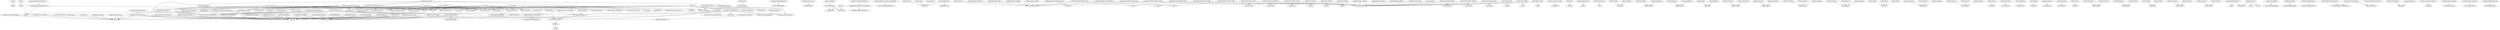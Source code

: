 digraph {
  compound=true;
  0[label="wcsnlen_s"; ];
  1[label="wcsnlen"; ];
  2[label="strnlen_s"; ];
  3[label="strnlen"; ];
  4[label="EventDescZero"; ];
  5[label="memset"; ];
  6[label="RtlxQueryRegistryValues"; ];
  7[label="MmGetSystemRoutineAddress"; ];
  8[label="MmGetSystemRoutineAddress"; ];
  9[label="RtlInitUnicodeString"; ];
  10[label="ExInitializeDriverRuntime"; ];
  11[label="_RTL_CONSTANT_STRING_type_check"; ];
  12[label="RtlGetVersion"; ];
  13[label="__annotation"; ];
  14[label="__int2c"; ];
  15[label="HalReadDmaCounter"; ];
  16[label="HalGetDmaAlignment"; ];
  17[label="IoMapTransfer"; ];
  18[label="IoFreeMapRegisters"; ];
  19[label="IoFreeAdapterChannel"; ];
  20[label="IoFlushAdapterBuffers"; ];
  21[label="IoAllocateAdapterChannel"; ];
  22[label="HalFreeCommonBuffer"; ];
  23[label="HalAllocateCommonBuffer"; ];
  24[label="IoSkipCurrentIrpStackLocation"; ];
  25[label="IoCopyCurrentIrpStackLocationToNext"; ];
  26[label="memcpy"; ];
  27[label="IoGetCurrentIrpStackLocation"; ];
  28[label="IoGetNextIrpStackLocation"; ];
  29[label="IoSetNextIrpStackLocation"; ];
  30[label="IoSetCompletionRoutine"; ];
  31[label="IoSetCancelRoutine"; ];
  32[label="_InterlockedExchangePointer"; ];
  33[label="IoRequestDpc"; ];
  34[label="KeInsertQueueDpc"; ];
  35[label="IoMarkIrpPending"; ];
  36[label="IoInitializeThreadedDpcRequest"; ];
  37[label="KeInitializeThreadedDpc"; ];
  38[label="IoInitializeDpcRequest"; ];
  39[label="KeInitializeDpc"; ];
  40[label="IoGetRemainingStackSize"; ];
  41[label="IoGetStackLimits"; ];
  42[label="PsGetCurrentThread"; ];
  43[label="KeGetCurrentThread"; ];
  44[label="__readgsqword"; ];
  45[label="__readgsqword"; ];
  46[label="MmPrepareMdlForReuse"; ];
  47[label="MmUnmapLockedPages"; ];
  48[label="MmGetSystemAddressForMdlSafe"; ];
  49[label="MmMapLockedPagesSpecifyCache_NXOptIn"; ];
  50[label="MmMapLockedPagesSpecifyCache"; ];
  51[label="ExInitializeDeleteTimerParameters"; ];
  52[label="ExInitializeSetTimerParameters"; ];
  53[label="KeInitializeTimer2SetParameters"; ];
  54[label="ExInitializeNPagedLookasideList_NXPoolOptIn"; ];
  55[label="ExInitializeNPagedLookasideList"; ];
  56[label="ExInitializeFastMutex"; ];
  57[label="WriteRaw"; ];
  58[label="KeInitializeEvent"; ];
  59[label="ExAllocatePoolPriorityUninitialized"; ];
  60[label="ExAllocatePoolWithTagPriority"; ];
  61[label="ExAllocatePoolPriorityZero"; ];
  62[label="ExAllocatePoolQuotaUninitialized"; ];
  63[label="ExAllocatePoolWithQuotaTag"; ];
  64[label="ExAllocatePoolQuotaZero"; ];
  65[label="ExAllocatePoolUninitialized"; ];
  66[label="ExAllocatePoolWithTag"; ];
  67[label="ExAllocatePoolZero"; ];
  68[label="KeMemoryBarrier"; ];
  69[label="__faststorefence"; ];
  70[label="KeGetCurrentProcessorIndex"; ];
  71[label="__readgsdword"; ];
  72[label="WRITE_PORT_BUFFER_ULONG"; ];
  73[label="_ReadWriteBarrier"; ];
  74[label="__outdwordstring"; ];
  75[label="WRITE_PORT_BUFFER_USHORT"; ];
  76[label="__outwordstring"; ];
  77[label="WRITE_PORT_BUFFER_UCHAR"; ];
  78[label="__outbytestring"; ];
  79[label="WRITE_PORT_ULONG"; ];
  80[label="__outdword"; ];
  81[label="WRITE_PORT_USHORT"; ];
  82[label="__outword"; ];
  83[label="WRITE_PORT_UCHAR"; ];
  84[label="__outbyte"; ];
  85[label="READ_PORT_BUFFER_ULONG"; ];
  86[label="__indwordstring"; ];
  87[label="READ_PORT_BUFFER_USHORT"; ];
  88[label="__inwordstring"; ];
  89[label="READ_PORT_BUFFER_UCHAR"; ];
  90[label="__inbytestring"; ];
  91[label="READ_PORT_ULONG"; ];
  92[label="__indword"; ];
  93[label="READ_PORT_USHORT"; ];
  94[label="__inword"; ];
  95[label="READ_PORT_UCHAR"; ];
  96[label="__inbyte"; ];
  97[label="WRITE_REGISTER_BUFFER_ULONG64"; ];
  98[label="__movsq"; ];
  99[label="WRITE_REGISTER_BUFFER_ULONG"; ];
  100[label="__movsd"; ];
  101[label="WRITE_REGISTER_BUFFER_USHORT"; ];
  102[label="__movsw"; ];
  103[label="WRITE_REGISTER_BUFFER_UCHAR"; ];
  104[label="__movsb"; ];
  105[label="WRITE_REGISTER_ULONG64"; ];
  106[label="WRITE_REGISTER_ULONG"; ];
  107[label="WRITE_REGISTER_USHORT"; ];
  108[label="WRITE_REGISTER_UCHAR"; ];
  109[label="READ_REGISTER_BUFFER_ULONG64"; ];
  110[label="READ_REGISTER_BUFFER_ULONG"; ];
  111[label="READ_REGISTER_BUFFER_USHORT"; ];
  112[label="READ_REGISTER_BUFFER_UCHAR"; ];
  113[label="READ_REGISTER_ULONG64"; ];
  114[label="READ_REGISTER_ULONG"; ];
  115[label="READ_REGISTER_USHORT"; ];
  116[label="READ_REGISTER_UCHAR"; ];
  117[label="RtlCheckBit"; ];
  118[label="_bittest64"; ];
  119[label="RtlExtendedMagicDivide"; ];
  120[label="__umulh"; ];
  121[label="RtlSecureZeroMemory"; ];
  122[label="__stosb"; ];
  123[label="RtlInitEmptyAnsiString"; ];
  124[label="RtlInitEmptyUnicodeString"; ];
  125[label="RtlSanitizeUnicodeStringPadding"; ];
  126[label="AppendTailList"; ];
  127[label="RtlpCheckListEntry"; ];
  128[label="FatalListEntryError"; ];
  129[label="InsertHeadList"; ];
  130[label="RtlFailFast"; ];
  131[label="InsertTailList"; ];
  132[label="RemoveTailList"; ];
  133[label="RemoveHeadList"; ];
  134[label="RemoveEntryList"; ];
  135[label="__fastfail"; ];
  136[label="WritePointerRaw"; ];
  137[label="WriteRaw64"; ];
  138[label="WritePointerNoFence"; ];
  139[label="WriteNoFence64"; ];
  140[label="WritePointerRelease"; ];
  141[label="WriteRelease64"; ];
  142[label="ReadPointerRaw"; ];
  143[label="ReadRaw64"; ];
  144[label="ReadPointerNoFence"; ];
  145[label="ReadNoFence64"; ];
  146[label="ReadPointerAcquire"; ];
  147[label="ReadAcquire64"; ];
  148[label="WriteULong64Raw"; ];
  149[label="WriteULong64NoFence"; ];
  150[label="WriteULong64Release"; ];
  151[label="ReadULong64Raw"; ];
  152[label="ReadULong64NoFence"; ];
  153[label="ReadULong64Acquire"; ];
  154[label="WriteUInt32Raw"; ];
  155[label="WriteUInt32NoFence"; ];
  156[label="WriteNoFence"; ];
  157[label="WriteUInt32Release"; ];
  158[label="WriteRelease"; ];
  159[label="ReadUInt32Raw"; ];
  160[label="ReadRaw"; ];
  161[label="ReadUInt32NoFence"; ];
  162[label="ReadNoFence"; ];
  163[label="ReadUInt32Acquire"; ];
  164[label="ReadAcquire"; ];
  165[label="WriteInt32Raw"; ];
  166[label="WriteInt32NoFence"; ];
  167[label="WriteInt32Release"; ];
  168[label="ReadInt32Raw"; ];
  169[label="ReadInt32NoFence"; ];
  170[label="ReadInt32Acquire"; ];
  171[label="WriteULongRaw"; ];
  172[label="WriteULongNoFence"; ];
  173[label="WriteULongRelease"; ];
  174[label="ReadULongRaw"; ];
  175[label="ReadULongNoFence"; ];
  176[label="ReadULongAcquire"; ];
  177[label="WriteUShortRaw"; ];
  178[label="WriteRaw16"; ];
  179[label="WriteUShortNoFence"; ];
  180[label="WriteNoFence16"; ];
  181[label="WriteUShortRelease"; ];
  182[label="WriteRelease16"; ];
  183[label="ReadUShortRaw"; ];
  184[label="ReadRaw16"; ];
  185[label="ReadUShortNoFence"; ];
  186[label="ReadNoFence16"; ];
  187[label="ReadUShortAcquire"; ];
  188[label="ReadAcquire16"; ];
  189[label="WriteUCharRaw"; ];
  190[label="WriteRaw8"; ];
  191[label="WriteBooleanNoFence"; ];
  192[label="WriteNoFence8"; ];
  193[label="WriteBooleanRelease"; ];
  194[label="WriteRelease8"; ];
  195[label="WriteUCharNoFence"; ];
  196[label="WriteUCharRelease"; ];
  197[label="ReadUCharRaw"; ];
  198[label="ReadRaw8"; ];
  199[label="ReadBooleanRaw"; ];
  200[label="ReadBooleanNoFence"; ];
  201[label="ReadNoFence8"; ];
  202[label="ReadBooleanAcquire"; ];
  203[label="ReadAcquire8"; ];
  204[label="ReadUCharNoFence"; ];
  205[label="ReadUCharAcquire"; ];
  206[label="BarrierAfterRead"; ];
  207[label="UnsignedMultiplyExtract128"; ];
  208[label="_umul128"; ];
  209[label="__shiftright128"; ];
  210[label="MultiplyExtract128"; ];
  211[label="_mul128"; ];
  212[label="_mul128"; ];
  213[label="_InlineInterlockedAdd64"; ];
  214[label="_InterlockedExchangeAdd64"; ];
  215[label="_InlineInterlockedAdd"; ];
  216[label="_InterlockedExchangeAdd"; ];
  217[label="WheaErrorRecordBuilderAddPacket"; ];
  218[label="WheaErrorRecordBuilderAddSection"; ];
  219[label="RtlAssert"; ];
  220[label="WheaErrorRecordBuilderInit"; ];
  221[label="WheaInitializeRecordHeader"; ];
  222[label="WheaFindNextErrorRecordSection"; ];
  223[label="WheaIsValidErrorRecordSignature"; ];
  224[label="WheaFindErrorRecordSection"; ];
  225[label="RtlCompareMemory"; ];
  226[label="WheaGetErrPacketFromErrRecord"; ];
  227[label="IoInitializeDriverCreateContext"; ];
  228[label="KeRaiseIrqlToSynchLevel"; ];
  229[label="KfRaiseIrql"; ];
  230[label="KeRaiseIrqlToDpcLevel"; ];
  231[label="KeGetCurrentProcessorNumber"; ];
  232[label="__readgsbyte"; ];
  233[label="KeGetPcr"; ];
  234[label="_ExInterlockedExchangeUlong"; ];
  235[label="_InterlockedExchange"; ];
  236[label="_ExInterlockedIncrementLong"; ];
  237[label="_InterlockedIncrement"; ];
  238[label="_ExInterlockedDecrementLong"; ];
  239[label="_InterlockedDecrement"; ];
  240[label="CUSTOM_SYSTEM_EVENT_TRIGGER_INIT"; ];
  241[label="RegisterIrpBasedNotification"; ];
  242[label="ExFreePoolWithTag"; ];
  243[label="KeReleaseSpinLock"; ];
  244[label="KeAcquireSpinLockRaiseToDpc"; ];
  245[label="KeSetTimer"; ];
  246[label="KeInitializeTimer"; ];
  247[label="DbgPrint"; ];
  248[label="InitializeListHead"; ];
  249[label="RegisterEventBasedNotification"; ];
  250[label="ObReferenceObjectByHandle"; ];
  251[label="CustomTimerDPC"; ];
  252[label="ObfDereferenceObject"; ];
  253[label="IofCompleteRequest"; ];
  254[label="KeReleaseSpinLockFromDpcLevel"; ];
  255[label="KeAcquireSpinLockAtDpcLevel"; ];
  256[label="KeSetEvent"; ];
  257[label="EventCancelRoutine"; ];
  258[label="IoReleaseCancelSpinLock"; ];
  259[label="KeCancelTimer"; ];
  260[label="EventUnload"; ];
  261[label="IoDeleteSymbolicLink"; ];
  262[label="IoDeleteDevice"; ];
  263[label="KeGetCurrentIrql"; ];
  264[label="IsListEmpty"; ];
  265[label="EventDispatchIoControl"; ];
  266[label="IoReleaseRemoveLockEx"; ];
  267[label="IoAcquireRemoveLockEx"; ];
  268[label="EventCleanup"; ];
  269[label="IoReleaseRemoveLockAndWaitEx"; ];
  270[label="EventCreateClose"; ];
  271[label="IoInitializeRemoveLockEx"; ];
  272[label="DriverEntry"; ];
  273[label="IoCreateSymbolicLink"; ];
  274[label="IoCreateDevice"; ];
  275[label="KeInitializeSpinLock"; ];
  276[label="__debugbreak"; ];
  0 -> 1[];
  2 -> 3[];
  4 -> 5[];
  6 -> 7[];
  6 -> 8[];
  6 -> 9[];
  10 -> 11[];
  10 -> 12[];
  10 -> 13[];
  10 -> 14[];
  10 -> 7[];
  10 -> 8[];
  15 -> 13[];
  15 -> 14[];
  16 -> 13[];
  16 -> 14[];
  17 -> 13[];
  17 -> 14[];
  18 -> 13[];
  18 -> 14[];
  19 -> 13[];
  19 -> 14[];
  20 -> 13[];
  20 -> 14[];
  21 -> 13[];
  21 -> 14[];
  22 -> 13[];
  22 -> 14[];
  23 -> 13[];
  23 -> 14[];
  24 -> 13[];
  24 -> 14[];
  25 -> 26[];
  25 -> 27[];
  25 -> 28[];
  27 -> 13[];
  27 -> 14[];
  28 -> 13[];
  28 -> 14[];
  29 -> 13[];
  29 -> 14[];
  30 -> 13[];
  30 -> 14[];
  30 -> 28[];
  31 -> 32[];
  33 -> 34[];
  35 -> 27[];
  36 -> 37[];
  38 -> 39[];
  40 -> 41[];
  42 -> 43[];
  43 -> 44[];
  43 -> 45[];
  46 -> 13[];
  46 -> 14[];
  46 -> 47[];
  48 -> 49[];
  49 -> 50[];
  51 -> 5[];
  51 -> 13[];
  51 -> 14[];
  52 -> 53[];
  53 -> 5[];
  53 -> 13[];
  53 -> 14[];
  54 -> 55[];
  56 -> 57[];
  56 -> 58[];
  59 -> 60[];
  61 -> 5[];
  61 -> 60[];
  62 -> 63[];
  64 -> 5[];
  64 -> 63[];
  65 -> 66[];
  67 -> 5[];
  67 -> 66[];
  68 -> 69[];
  70 -> 71[];
  72 -> 73[];
  72 -> 74[];
  75 -> 73[];
  75 -> 76[];
  77 -> 73[];
  77 -> 78[];
  79 -> 73[];
  79 -> 80[];
  81 -> 73[];
  81 -> 82[];
  83 -> 73[];
  83 -> 84[];
  85 -> 73[];
  85 -> 86[];
  87 -> 73[];
  87 -> 88[];
  89 -> 73[];
  89 -> 90[];
  91 -> 73[];
  91 -> 92[];
  93 -> 73[];
  93 -> 94[];
  95 -> 73[];
  95 -> 96[];
  97 -> 69[];
  97 -> 98[];
  99 -> 69[];
  99 -> 100[];
  101 -> 69[];
  101 -> 102[];
  103 -> 69[];
  103 -> 104[];
  105 -> 69[];
  106 -> 69[];
  107 -> 69[];
  108 -> 69[];
  109 -> 73[];
  109 -> 98[];
  110 -> 73[];
  110 -> 100[];
  111 -> 73[];
  111 -> 102[];
  112 -> 73[];
  112 -> 104[];
  113 -> 73[];
  114 -> 73[];
  115 -> 73[];
  116 -> 73[];
  117 -> 118[];
  119 -> 120[];
  121 -> 122[];
  123 -> 5[];
  124 -> 5[];
  125 -> 5[];
  126 -> 127[];
  127 -> 128[];
  128 -> 130[];
  129 -> 127[];
  129 -> 128[];
  130 -> 135[];
  131 -> 127[];
  131 -> 128[];
  132 -> 127[];
  132 -> 128[];
  133 -> 127[];
  133 -> 128[];
  134 -> 128[];
  136 -> 137[];
  138 -> 139[];
  140 -> 141[];
  142 -> 143[];
  144 -> 145[];
  146 -> 147[];
  148 -> 137[];
  149 -> 139[];
  150 -> 141[];
  151 -> 143[];
  152 -> 145[];
  153 -> 147[];
  154 -> 57[];
  155 -> 156[];
  157 -> 158[];
  159 -> 160[];
  161 -> 162[];
  163 -> 164[];
  165 -> 57[];
  166 -> 156[];
  167 -> 158[];
  168 -> 160[];
  169 -> 162[];
  170 -> 164[];
  171 -> 57[];
  172 -> 156[];
  173 -> 158[];
  174 -> 160[];
  175 -> 162[];
  176 -> 164[];
  177 -> 178[];
  179 -> 180[];
  181 -> 182[];
  183 -> 184[];
  185 -> 186[];
  187 -> 188[];
  189 -> 190[];
  191 -> 192[];
  193 -> 194[];
  195 -> 192[];
  196 -> 194[];
  197 -> 198[];
  199 -> 198[];
  200 -> 201[];
  202 -> 203[];
  204 -> 201[];
  205 -> 203[];
  206 -> 73[];
  207 -> 208[];
  207 -> 209[];
  210 -> 209[];
  210 -> 211[];
  210 -> 212[];
  213 -> 214[];
  215 -> 216[];
  217 -> 26[];
  217 -> 218[];
  218 -> 26[];
  218 -> 219[];
  220 -> 221[];
  222 -> 223[];
  224 -> 225[];
  224 -> 223[];
  226 -> 225[];
  227 -> 5[];
  228 -> 229[];
  230 -> 229[];
  231 -> 232[];
  233 -> 44[];
  233 -> 45[];
  234 -> 235[];
  236 -> 237[];
  238 -> 239[];
  240 -> 5[];
  241 -> 27[];
  241 -> 31[];
  241 -> 35[];
  241 -> 39[];
  241 -> 242[];
  241 -> 64[];
  241 -> 243[];
  241 -> 244[];
  241 -> 245[];
  241 -> 246[];
  241 -> 247[];
  241 -> 131[];
  241 -> 248[];
  249 -> 250[];
  249 -> 27[];
  249 -> 39[];
  249 -> 242[];
  249 -> 64[];
  249 -> 243[];
  249 -> 244[];
  249 -> 245[];
  249 -> 246[];
  249 -> 247[];
  249 -> 131[];
  249 -> 248[];
  251 -> 252[];
  251 -> 31[];
  251 -> 253[];
  251 -> 242[];
  251 -> 254[];
  251 -> 255[];
  251 -> 256[];
  251 -> 247[];
  251 -> 134[];
  251 -> 248[];
  251 -> 219[];
  257 -> 258[];
  257 -> 253[];
  257 -> 242[];
  257 -> 243[];
  257 -> 244[];
  257 -> 259[];
  257 -> 247[];
  257 -> 134[];
  257 -> 248[];
  257 -> 219[];
  260 -> 13[];
  260 -> 14[];
  260 -> 261[];
  260 -> 262[];
  260 -> 263[];
  260 -> 247[];
  260 -> 9[];
  260 -> 264[];
  260 -> 219[];
  265 -> 266[];
  265 -> 267[];
  265 -> 27[];
  265 -> 253[];
  265 -> 247[];
  265 -> 219[];
  265 -> 241[];
  265 -> 249[];
  268 -> 252[];
  268 -> 269[];
  268 -> 267[];
  268 -> 27[];
  268 -> 31[];
  268 -> 253[];
  268 -> 242[];
  268 -> 243[];
  268 -> 244[];
  268 -> 259[];
  268 -> 247[];
  268 -> 131[];
  268 -> 133[];
  268 -> 134[];
  268 -> 264[];
  268 -> 248[];
  268 -> 219[];
  270 -> 13[];
  270 -> 14[];
  270 -> 271[];
  270 -> 27[];
  270 -> 253[];
  270 -> 242[];
  270 -> 64[];
  270 -> 263[];
  270 -> 247[];
  270 -> 219[];
  272 -> 10[];
  272 -> 262[];
  272 -> 273[];
  272 -> 274[];
  272 -> 275[];
  272 -> 247[];
  272 -> 9[];
  272 -> 248[];
  272 -> 219[];
  272 -> 276[];
}

